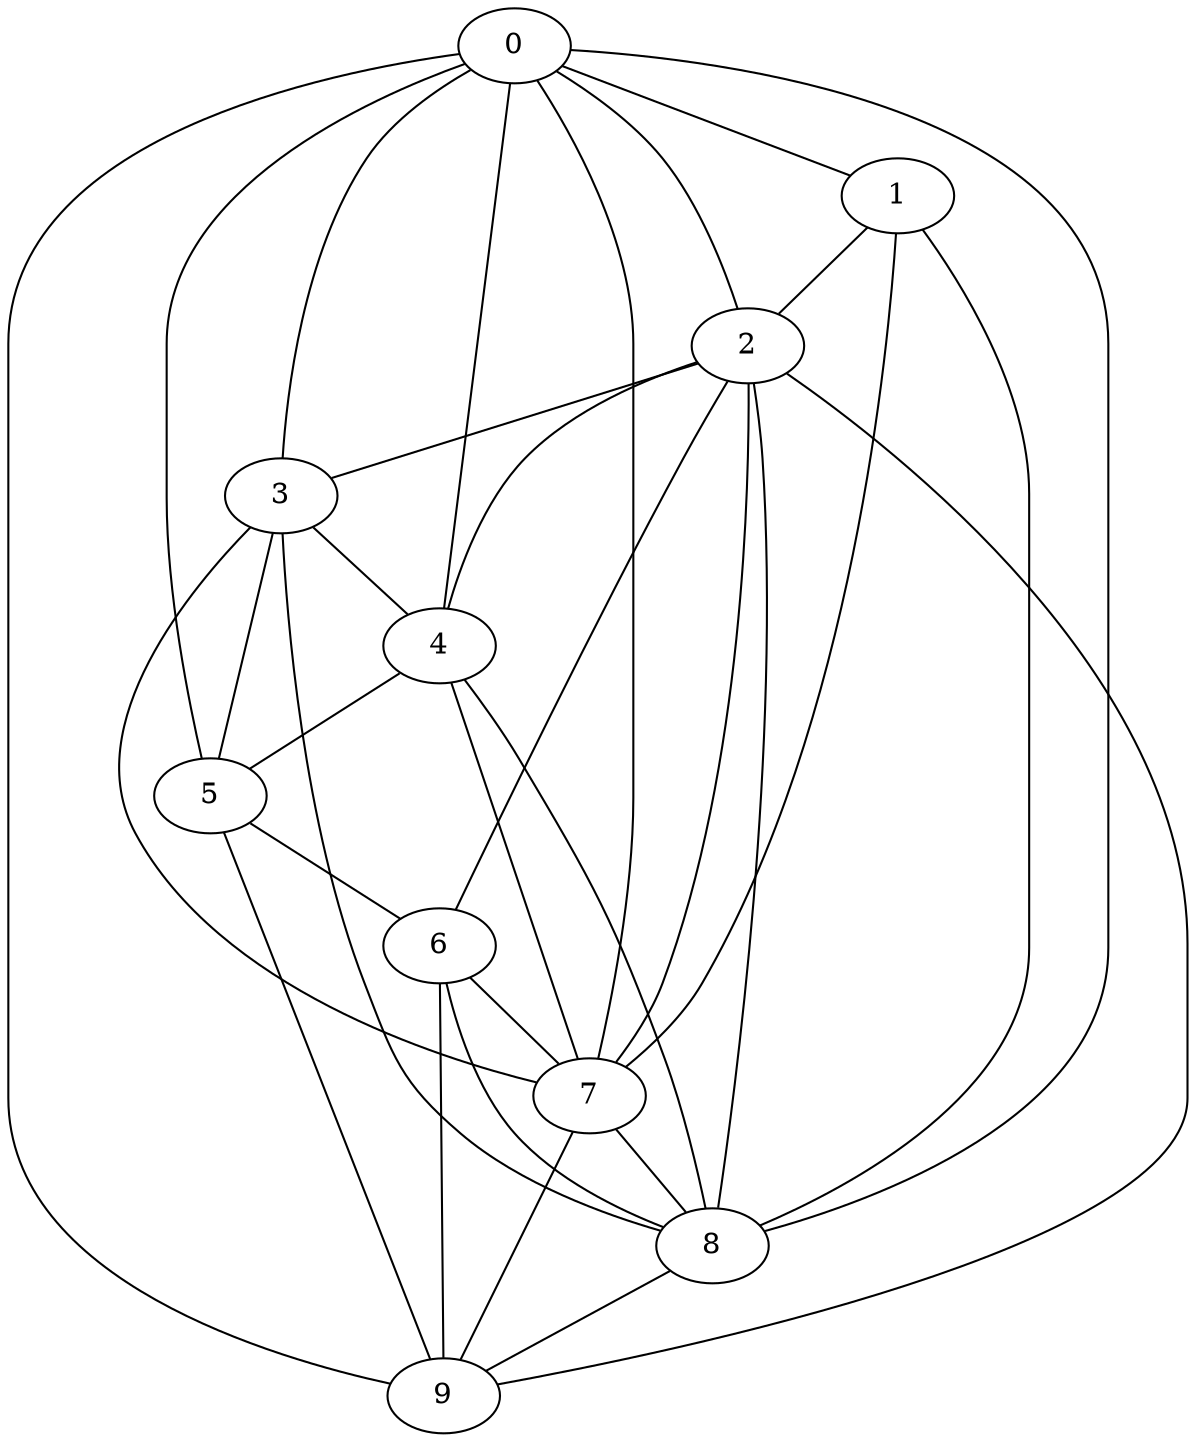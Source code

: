 graph {
0 ;
1 ;
2 ;
3 ;
4 ;
5 ;
6 ;
7 ;
8 ;
9 ;
0 -- 1 ;
1 -- 2 ;
2 -- 3 ;
3 -- 4 ;
4 -- 5 ;
5 -- 6 ;
6 -- 7 ;
7 -- 8 ;
8 -- 9 ;
0 -- 2 ;
0 -- 3 ;
0 -- 4 ;
0 -- 5 ;
0 -- 7 ;
0 -- 9 ;
1 -- 8 ;
2 -- 4 ;
2 -- 6 ;
2 -- 7 ;
2 -- 8 ;
2 -- 9 ;
3 -- 5 ;
3 -- 7 ;
3 -- 8 ;
4 -- 8 ;
6 -- 8 ;
7 -- 1 ;
7 -- 4 ;
7 -- 9 ;
8 -- 0 ;
9 -- 5 ;
9 -- 6 ;
}
